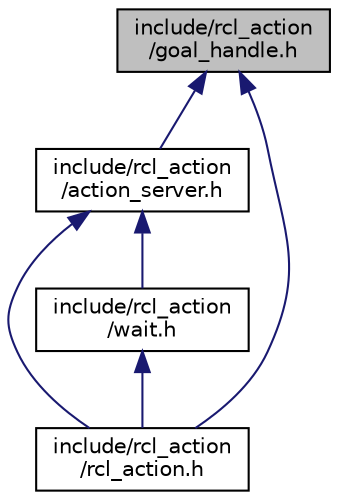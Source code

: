 digraph "include/rcl_action/goal_handle.h"
{
  edge [fontname="Helvetica",fontsize="10",labelfontname="Helvetica",labelfontsize="10"];
  node [fontname="Helvetica",fontsize="10",shape=record];
  Node12 [label="include/rcl_action\l/goal_handle.h",height=0.2,width=0.4,color="black", fillcolor="grey75", style="filled", fontcolor="black"];
  Node12 -> Node13 [dir="back",color="midnightblue",fontsize="10",style="solid",fontname="Helvetica"];
  Node13 [label="include/rcl_action\l/action_server.h",height=0.2,width=0.4,color="black", fillcolor="white", style="filled",URL="$action__server_8h.html"];
  Node13 -> Node14 [dir="back",color="midnightblue",fontsize="10",style="solid",fontname="Helvetica"];
  Node14 [label="include/rcl_action\l/rcl_action.h",height=0.2,width=0.4,color="black", fillcolor="white", style="filled",URL="$rcl__action_8h.html"];
  Node13 -> Node15 [dir="back",color="midnightblue",fontsize="10",style="solid",fontname="Helvetica"];
  Node15 [label="include/rcl_action\l/wait.h",height=0.2,width=0.4,color="black", fillcolor="white", style="filled",URL="$wait_8h.html"];
  Node15 -> Node14 [dir="back",color="midnightblue",fontsize="10",style="solid",fontname="Helvetica"];
  Node12 -> Node14 [dir="back",color="midnightblue",fontsize="10",style="solid",fontname="Helvetica"];
}
